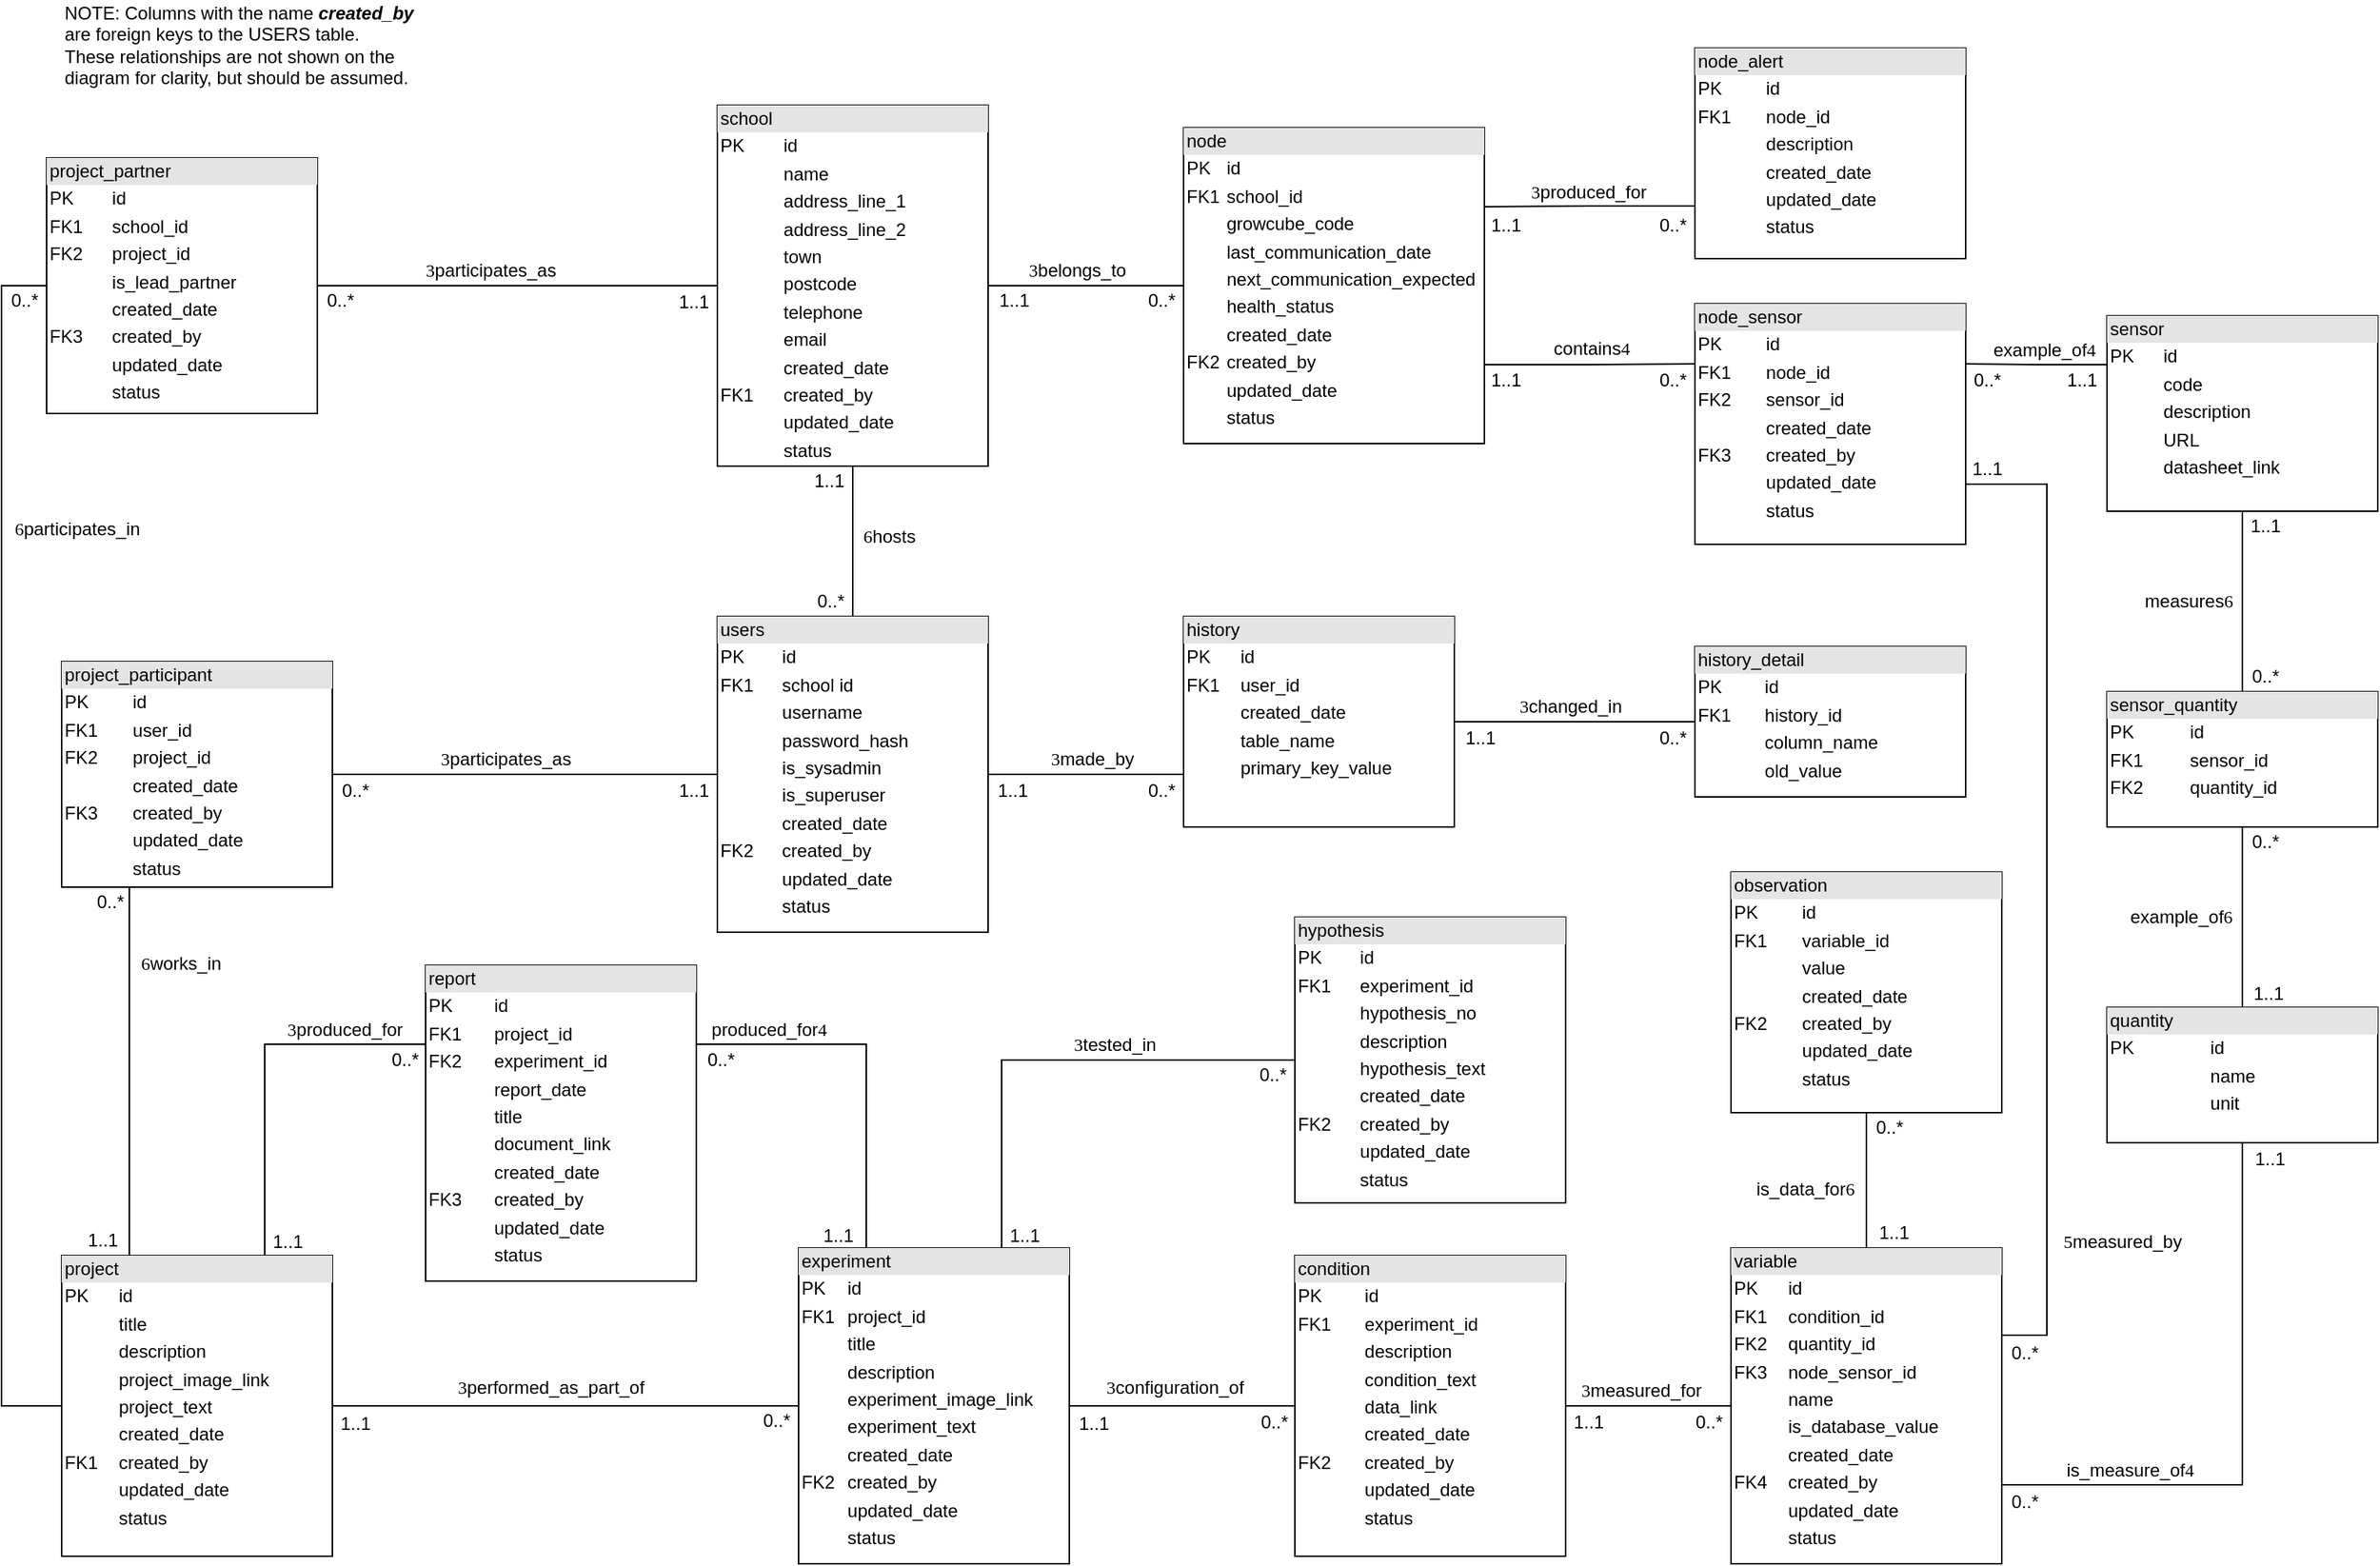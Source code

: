 <mxfile version="15.5.6" type="device"><diagram id="GT4HWWDPDFcIHrZqEgRG" name="Page-1"><mxGraphModel dx="1186" dy="822" grid="1" gridSize="10" guides="1" tooltips="1" connect="1" arrows="1" fold="1" page="1" pageScale="1" pageWidth="1654" pageHeight="1169" math="0" shadow="0"><root><mxCell id="0"/><mxCell id="1" parent="0"/><mxCell id="s1vKow9W-h1bm-lspdOA-6" style="edgeStyle=orthogonalEdgeStyle;rounded=0;orthogonalLoop=1;jettySize=auto;html=1;entryX=1;entryY=0.5;entryDx=0;entryDy=0;endArrow=none;endFill=0;exitX=0;exitY=0.5;exitDx=0;exitDy=0;" parent="1" source="DI7pAqTGVOurwR-3GRII-1" target="s1vKow9W-h1bm-lspdOA-1" edge="1"><mxGeometry relative="1" as="geometry"/></mxCell><mxCell id="s1vKow9W-h1bm-lspdOA-41" style="edgeStyle=orthogonalEdgeStyle;rounded=0;orthogonalLoop=1;jettySize=auto;html=1;endArrow=none;endFill=0;" parent="1" source="DI7pAqTGVOurwR-3GRII-1" target="DI7pAqTGVOurwR-3GRII-2" edge="1"><mxGeometry relative="1" as="geometry"/></mxCell><mxCell id="DI7pAqTGVOurwR-3GRII-1" value="&lt;div style=&quot;box-sizing: border-box ; width: 100% ; background: #e4e4e4 ; padding: 2px&quot;&gt;school&lt;/div&gt;&lt;table style=&quot;width: 100% ; font-size: 1em&quot; cellpadding=&quot;2&quot; cellspacing=&quot;0&quot;&gt;&lt;tbody&gt;&lt;tr&gt;&lt;td&gt;PK&lt;/td&gt;&lt;td&gt;id&lt;/td&gt;&lt;/tr&gt;&lt;tr&gt;&lt;td&gt;&lt;br&gt;&lt;/td&gt;&lt;td&gt;name&lt;/td&gt;&lt;/tr&gt;&lt;tr&gt;&lt;td&gt;&lt;/td&gt;&lt;td&gt;address_line_1&lt;/td&gt;&lt;/tr&gt;&lt;tr&gt;&lt;td&gt;&lt;br&gt;&lt;/td&gt;&lt;td&gt;address_line_2&lt;/td&gt;&lt;/tr&gt;&lt;tr&gt;&lt;td&gt;&lt;br&gt;&lt;/td&gt;&lt;td&gt;town&lt;/td&gt;&lt;/tr&gt;&lt;tr&gt;&lt;td&gt;&lt;br&gt;&lt;/td&gt;&lt;td&gt;postcode&lt;/td&gt;&lt;/tr&gt;&lt;tr&gt;&lt;td&gt;&lt;br&gt;&lt;/td&gt;&lt;td&gt;telephone&lt;/td&gt;&lt;/tr&gt;&lt;tr&gt;&lt;td&gt;&lt;br&gt;&lt;/td&gt;&lt;td&gt;email&lt;/td&gt;&lt;/tr&gt;&lt;tr&gt;&lt;td&gt;&lt;br&gt;&lt;/td&gt;&lt;td&gt;created_date&lt;/td&gt;&lt;/tr&gt;&lt;tr&gt;&lt;td&gt;FK1&lt;/td&gt;&lt;td&gt;created_by&lt;/td&gt;&lt;/tr&gt;&lt;tr&gt;&lt;td&gt;&lt;br&gt;&lt;/td&gt;&lt;td&gt;updated_date&lt;/td&gt;&lt;/tr&gt;&lt;tr&gt;&lt;td&gt;&lt;br&gt;&lt;/td&gt;&lt;td&gt;status&lt;/td&gt;&lt;/tr&gt;&lt;/tbody&gt;&lt;/table&gt;" style="verticalAlign=top;align=left;overflow=fill;html=1;" parent="1" vertex="1"><mxGeometry x="516" y="110" width="180" height="240" as="geometry"/></mxCell><mxCell id="DI7pAqTGVOurwR-3GRII-2" value="&lt;div style=&quot;box-sizing: border-box ; width: 100% ; background: #e4e4e4 ; padding: 2px&quot;&gt;users&lt;/div&gt;&lt;table style=&quot;width: 100% ; font-size: 1em&quot; cellpadding=&quot;2&quot; cellspacing=&quot;0&quot;&gt;&lt;tbody&gt;&lt;tr&gt;&lt;td&gt;PK&lt;/td&gt;&lt;td&gt;id&lt;/td&gt;&lt;/tr&gt;&lt;tr&gt;&lt;td&gt;FK1&lt;/td&gt;&lt;td&gt;school id&lt;/td&gt;&lt;/tr&gt;&lt;tr&gt;&lt;td&gt;&lt;/td&gt;&lt;td&gt;username&lt;/td&gt;&lt;/tr&gt;&lt;tr&gt;&lt;td&gt;&lt;br&gt;&lt;/td&gt;&lt;td&gt;password_hash&lt;/td&gt;&lt;/tr&gt;&lt;tr&gt;&lt;td&gt;&lt;br&gt;&lt;/td&gt;&lt;td&gt;is_sysadmin&lt;/td&gt;&lt;/tr&gt;&lt;tr&gt;&lt;td&gt;&lt;br&gt;&lt;/td&gt;&lt;td&gt;is_superuser&lt;br&gt;&lt;/td&gt;&lt;/tr&gt;&lt;tr&gt;&lt;td&gt;&lt;br&gt;&lt;/td&gt;&lt;td&gt;created_date&lt;/td&gt;&lt;/tr&gt;&lt;tr&gt;&lt;td&gt;FK2&lt;/td&gt;&lt;td&gt;created_by&lt;/td&gt;&lt;/tr&gt;&lt;tr&gt;&lt;td&gt;&lt;br&gt;&lt;/td&gt;&lt;td&gt;updated_date&lt;/td&gt;&lt;/tr&gt;&lt;tr&gt;&lt;td&gt;&lt;br&gt;&lt;/td&gt;&lt;td&gt;status&lt;/td&gt;&lt;/tr&gt;&lt;tr&gt;&lt;td&gt;&lt;br&gt;&lt;/td&gt;&lt;td&gt;&lt;br&gt;&lt;/td&gt;&lt;/tr&gt;&lt;/tbody&gt;&lt;/table&gt;" style="verticalAlign=top;align=left;overflow=fill;html=1;" parent="1" vertex="1"><mxGeometry x="516" y="450" width="180" height="210" as="geometry"/></mxCell><mxCell id="s1vKow9W-h1bm-lspdOA-24" style="edgeStyle=orthogonalEdgeStyle;rounded=0;orthogonalLoop=1;jettySize=auto;html=1;endArrow=none;endFill=0;" parent="1" source="DI7pAqTGVOurwR-3GRII-3" target="DI7pAqTGVOurwR-3GRII-1" edge="1"><mxGeometry relative="1" as="geometry"/></mxCell><mxCell id="mU0qmPMMRrktK2oFucwa-7" style="edgeStyle=orthogonalEdgeStyle;rounded=0;orthogonalLoop=1;jettySize=auto;html=1;entryX=0;entryY=0.25;entryDx=0;entryDy=0;endArrow=none;endFill=0;exitX=1;exitY=0.75;exitDx=0;exitDy=0;" parent="1" source="DI7pAqTGVOurwR-3GRII-3" target="mU0qmPMMRrktK2oFucwa-3" edge="1"><mxGeometry relative="1" as="geometry"/></mxCell><mxCell id="DI7pAqTGVOurwR-3GRII-3" value="&lt;div style=&quot;box-sizing: border-box ; width: 100% ; background: #e4e4e4 ; padding: 2px&quot;&gt;node&lt;/div&gt;&lt;table style=&quot;width: 100% ; font-size: 1em&quot; cellpadding=&quot;2&quot; cellspacing=&quot;0&quot;&gt;&lt;tbody&gt;&lt;tr&gt;&lt;td&gt;PK&lt;/td&gt;&lt;td&gt;id&lt;/td&gt;&lt;/tr&gt;&lt;tr&gt;&lt;td&gt;FK1&lt;/td&gt;&lt;td&gt;school_id&lt;/td&gt;&lt;/tr&gt;&lt;tr&gt;&lt;td&gt;&lt;/td&gt;&lt;td&gt;growcube_code&lt;/td&gt;&lt;/tr&gt;&lt;tr&gt;&lt;td&gt;&lt;br&gt;&lt;/td&gt;&lt;td&gt;last_communication_date&lt;/td&gt;&lt;/tr&gt;&lt;tr&gt;&lt;td&gt;&lt;br&gt;&lt;/td&gt;&lt;td&gt;next_communication_expected&lt;/td&gt;&lt;/tr&gt;&lt;tr&gt;&lt;td&gt;&lt;br&gt;&lt;/td&gt;&lt;td&gt;health_status&lt;/td&gt;&lt;/tr&gt;&lt;tr&gt;&lt;td&gt;&lt;br&gt;&lt;/td&gt;&lt;td&gt;created_date&lt;/td&gt;&lt;/tr&gt;&lt;tr&gt;&lt;td&gt;FK2&lt;/td&gt;&lt;td&gt;created_by&lt;/td&gt;&lt;/tr&gt;&lt;tr&gt;&lt;td&gt;&lt;br&gt;&lt;/td&gt;&lt;td&gt;updated_date&lt;/td&gt;&lt;/tr&gt;&lt;tr&gt;&lt;td&gt;&lt;br&gt;&lt;/td&gt;&lt;td&gt;status&lt;/td&gt;&lt;/tr&gt;&lt;/tbody&gt;&lt;/table&gt;" style="verticalAlign=top;align=left;overflow=fill;html=1;" parent="1" vertex="1"><mxGeometry x="826" y="125" width="200" height="210" as="geometry"/></mxCell><mxCell id="s1vKow9W-h1bm-lspdOA-9" style="edgeStyle=orthogonalEdgeStyle;rounded=0;orthogonalLoop=1;jettySize=auto;html=1;endArrow=none;endFill=0;" parent="1" source="DI7pAqTGVOurwR-3GRII-4" target="DI7pAqTGVOurwR-3GRII-5" edge="1"><mxGeometry relative="1" as="geometry"/></mxCell><mxCell id="s1vKow9W-h1bm-lspdOA-26" style="edgeStyle=orthogonalEdgeStyle;rounded=0;orthogonalLoop=1;jettySize=auto;html=1;entryX=0;entryY=0.25;entryDx=0;entryDy=0;endArrow=none;endFill=0;exitX=0.75;exitY=0;exitDx=0;exitDy=0;" parent="1" source="DI7pAqTGVOurwR-3GRII-4" target="s1vKow9W-h1bm-lspdOA-25" edge="1"><mxGeometry relative="1" as="geometry"/></mxCell><mxCell id="s1vKow9W-h1bm-lspdOA-44" style="edgeStyle=orthogonalEdgeStyle;rounded=0;orthogonalLoop=1;jettySize=auto;html=1;exitX=0.25;exitY=0;exitDx=0;exitDy=0;endArrow=none;endFill=0;entryX=0.25;entryY=1;entryDx=0;entryDy=0;" parent="1" source="DI7pAqTGVOurwR-3GRII-4" target="s1vKow9W-h1bm-lspdOA-2" edge="1"><mxGeometry relative="1" as="geometry"/></mxCell><mxCell id="DI7pAqTGVOurwR-3GRII-4" value="&lt;div style=&quot;box-sizing: border-box ; width: 100% ; background: #e4e4e4 ; padding: 2px&quot;&gt;project&lt;/div&gt;&lt;table style=&quot;width: 100% ; font-size: 1em&quot; cellpadding=&quot;2&quot; cellspacing=&quot;0&quot;&gt;&lt;tbody&gt;&lt;tr&gt;&lt;td&gt;PK&lt;/td&gt;&lt;td&gt;id&lt;/td&gt;&lt;/tr&gt;&lt;tr&gt;&lt;td&gt;&lt;br&gt;&lt;/td&gt;&lt;td&gt;title&lt;/td&gt;&lt;/tr&gt;&lt;tr&gt;&lt;td&gt;&lt;/td&gt;&lt;td&gt;description&lt;/td&gt;&lt;/tr&gt;&lt;tr&gt;&lt;td&gt;&lt;br&gt;&lt;/td&gt;&lt;td&gt;project_image_link&lt;br&gt;&lt;/td&gt;&lt;/tr&gt;&lt;tr&gt;&lt;td&gt;&lt;br&gt;&lt;/td&gt;&lt;td&gt;project_text&lt;br&gt;&lt;/td&gt;&lt;/tr&gt;&lt;tr&gt;&lt;td&gt;&lt;br&gt;&lt;/td&gt;&lt;td&gt;created_date&lt;br&gt;&lt;/td&gt;&lt;/tr&gt;&lt;tr&gt;&lt;td&gt;FK1&lt;/td&gt;&lt;td&gt;created_by&lt;/td&gt;&lt;/tr&gt;&lt;tr&gt;&lt;td&gt;&lt;br&gt;&lt;/td&gt;&lt;td&gt;updated_date&lt;/td&gt;&lt;/tr&gt;&lt;tr&gt;&lt;td&gt;&lt;br&gt;&lt;/td&gt;&lt;td&gt;status&lt;/td&gt;&lt;/tr&gt;&lt;/tbody&gt;&lt;/table&gt;" style="verticalAlign=top;align=left;overflow=fill;html=1;" parent="1" vertex="1"><mxGeometry x="80" y="875" width="180" height="200" as="geometry"/></mxCell><mxCell id="s1vKow9W-h1bm-lspdOA-11" style="edgeStyle=orthogonalEdgeStyle;rounded=0;orthogonalLoop=1;jettySize=auto;html=1;entryX=0;entryY=0.5;entryDx=0;entryDy=0;endArrow=none;endFill=0;exitX=1;exitY=0.5;exitDx=0;exitDy=0;" parent="1" source="DI7pAqTGVOurwR-3GRII-5" target="DI7pAqTGVOurwR-3GRII-7" edge="1"><mxGeometry relative="1" as="geometry"/></mxCell><mxCell id="s1vKow9W-h1bm-lspdOA-13" style="edgeStyle=orthogonalEdgeStyle;rounded=0;orthogonalLoop=1;jettySize=auto;html=1;endArrow=none;endFill=0;exitX=0.75;exitY=0;exitDx=0;exitDy=0;entryX=0;entryY=0.5;entryDx=0;entryDy=0;" parent="1" source="DI7pAqTGVOurwR-3GRII-5" target="DI7pAqTGVOurwR-3GRII-8" edge="1"><mxGeometry relative="1" as="geometry"/></mxCell><mxCell id="s1vKow9W-h1bm-lspdOA-27" style="edgeStyle=orthogonalEdgeStyle;rounded=0;orthogonalLoop=1;jettySize=auto;html=1;entryX=1;entryY=0.25;entryDx=0;entryDy=0;endArrow=none;endFill=0;exitX=0.25;exitY=0;exitDx=0;exitDy=0;" parent="1" source="DI7pAqTGVOurwR-3GRII-5" target="s1vKow9W-h1bm-lspdOA-25" edge="1"><mxGeometry relative="1" as="geometry"/></mxCell><mxCell id="DI7pAqTGVOurwR-3GRII-5" value="&lt;div style=&quot;box-sizing: border-box ; width: 100% ; background: #e4e4e4 ; padding: 2px&quot;&gt;experiment&lt;/div&gt;&lt;table style=&quot;width: 100% ; font-size: 1em&quot; cellpadding=&quot;2&quot; cellspacing=&quot;0&quot;&gt;&lt;tbody&gt;&lt;tr&gt;&lt;td&gt;PK&lt;/td&gt;&lt;td&gt;id&lt;/td&gt;&lt;/tr&gt;&lt;tr&gt;&lt;td&gt;FK1&lt;/td&gt;&lt;td&gt;project_id&lt;/td&gt;&lt;/tr&gt;&lt;tr&gt;&lt;td&gt;&lt;/td&gt;&lt;td&gt;title&lt;/td&gt;&lt;/tr&gt;&lt;tr&gt;&lt;td&gt;&lt;br&gt;&lt;/td&gt;&lt;td&gt;description&lt;/td&gt;&lt;/tr&gt;&lt;tr&gt;&lt;td&gt;&lt;br&gt;&lt;/td&gt;&lt;td&gt;experiment_image_link&lt;/td&gt;&lt;/tr&gt;&lt;tr&gt;&lt;td&gt;&lt;br&gt;&lt;/td&gt;&lt;td&gt;experiment_text&lt;/td&gt;&lt;/tr&gt;&lt;tr&gt;&lt;td&gt;&lt;br&gt;&lt;/td&gt;&lt;td&gt;created_date&lt;/td&gt;&lt;/tr&gt;&lt;tr&gt;&lt;td&gt;FK2&lt;/td&gt;&lt;td&gt;created_by&lt;/td&gt;&lt;/tr&gt;&lt;tr&gt;&lt;td&gt;&lt;br&gt;&lt;/td&gt;&lt;td&gt;updated_date&lt;/td&gt;&lt;/tr&gt;&lt;tr&gt;&lt;td&gt;&lt;br&gt;&lt;/td&gt;&lt;td&gt;status&lt;/td&gt;&lt;/tr&gt;&lt;/tbody&gt;&lt;/table&gt;" style="verticalAlign=top;align=left;overflow=fill;html=1;" parent="1" vertex="1"><mxGeometry x="570" y="870" width="180" height="210" as="geometry"/></mxCell><mxCell id="s1vKow9W-h1bm-lspdOA-23" style="edgeStyle=orthogonalEdgeStyle;rounded=0;orthogonalLoop=1;jettySize=auto;html=1;entryX=0.5;entryY=1;entryDx=0;entryDy=0;endArrow=none;endFill=0;exitX=0.5;exitY=0;exitDx=0;exitDy=0;" parent="1" source="DI7pAqTGVOurwR-3GRII-6" target="s1vKow9W-h1bm-lspdOA-22" edge="1"><mxGeometry relative="1" as="geometry"/></mxCell><mxCell id="s1vKow9W-h1bm-lspdOA-48" style="edgeStyle=orthogonalEdgeStyle;rounded=0;orthogonalLoop=1;jettySize=auto;html=1;entryX=1;entryY=0.5;entryDx=0;entryDy=0;endArrow=none;endFill=0;" parent="1" source="DI7pAqTGVOurwR-3GRII-6" target="DI7pAqTGVOurwR-3GRII-7" edge="1"><mxGeometry relative="1" as="geometry"/></mxCell><mxCell id="DI7pAqTGVOurwR-3GRII-6" value="&lt;div style=&quot;box-sizing: border-box ; width: 100% ; background: #e4e4e4 ; padding: 2px&quot;&gt;variable&lt;/div&gt;&lt;table style=&quot;width: 100% ; font-size: 1em&quot; cellpadding=&quot;2&quot; cellspacing=&quot;0&quot;&gt;&lt;tbody&gt;&lt;tr&gt;&lt;td&gt;PK&lt;/td&gt;&lt;td&gt;id&lt;/td&gt;&lt;/tr&gt;&lt;tr&gt;&lt;td&gt;FK1&lt;/td&gt;&lt;td&gt;condition_id&lt;/td&gt;&lt;/tr&gt;&lt;tr&gt;&lt;td&gt;FK2&lt;/td&gt;&lt;td&gt;quantity_id&lt;/td&gt;&lt;/tr&gt;&lt;tr&gt;&lt;td&gt;FK3&lt;/td&gt;&lt;td&gt;node_sensor_id&lt;/td&gt;&lt;/tr&gt;&lt;tr&gt;&lt;td&gt;&lt;br&gt;&lt;/td&gt;&lt;td&gt;name&lt;/td&gt;&lt;/tr&gt;&lt;tr&gt;&lt;td&gt;&lt;br&gt;&lt;/td&gt;&lt;td&gt;is_database_value&lt;/td&gt;&lt;/tr&gt;&lt;tr&gt;&lt;td&gt;&lt;br&gt;&lt;/td&gt;&lt;td&gt;created_date&lt;/td&gt;&lt;/tr&gt;&lt;tr&gt;&lt;td&gt;FK4&lt;/td&gt;&lt;td&gt;created_by&lt;/td&gt;&lt;/tr&gt;&lt;tr&gt;&lt;td&gt;&lt;br&gt;&lt;/td&gt;&lt;td&gt;updated_date&lt;/td&gt;&lt;/tr&gt;&lt;tr&gt;&lt;td&gt;&lt;br&gt;&lt;/td&gt;&lt;td&gt;status&lt;/td&gt;&lt;/tr&gt;&lt;/tbody&gt;&lt;/table&gt;" style="verticalAlign=top;align=left;overflow=fill;html=1;" parent="1" vertex="1"><mxGeometry x="1190" y="870" width="180" height="210" as="geometry"/></mxCell><mxCell id="DI7pAqTGVOurwR-3GRII-7" value="&lt;div style=&quot;box-sizing: border-box ; width: 100% ; background: #e4e4e4 ; padding: 2px&quot;&gt;condition&lt;/div&gt;&lt;table style=&quot;width: 100% ; font-size: 1em&quot; cellpadding=&quot;2&quot; cellspacing=&quot;0&quot;&gt;&lt;tbody&gt;&lt;tr&gt;&lt;td&gt;PK&lt;/td&gt;&lt;td&gt;id&lt;/td&gt;&lt;/tr&gt;&lt;tr&gt;&lt;td&gt;FK1&lt;/td&gt;&lt;td&gt;experiment_id&lt;/td&gt;&lt;/tr&gt;&lt;tr&gt;&lt;td&gt;&lt;/td&gt;&lt;td&gt;description&lt;/td&gt;&lt;/tr&gt;&lt;tr&gt;&lt;td&gt;&lt;br&gt;&lt;/td&gt;&lt;td&gt;condition_text&lt;/td&gt;&lt;/tr&gt;&lt;tr&gt;&lt;td&gt;&lt;br&gt;&lt;/td&gt;&lt;td&gt;data_link&lt;/td&gt;&lt;/tr&gt;&lt;tr&gt;&lt;td&gt;&lt;br&gt;&lt;/td&gt;&lt;td&gt;created_date&lt;/td&gt;&lt;/tr&gt;&lt;tr&gt;&lt;td&gt;FK2&lt;/td&gt;&lt;td&gt;created_by&lt;/td&gt;&lt;/tr&gt;&lt;tr&gt;&lt;td&gt;&lt;br&gt;&lt;/td&gt;&lt;td&gt;updated_date&lt;/td&gt;&lt;/tr&gt;&lt;tr&gt;&lt;td&gt;&lt;br&gt;&lt;/td&gt;&lt;td&gt;status&lt;/td&gt;&lt;/tr&gt;&lt;/tbody&gt;&lt;/table&gt;" style="verticalAlign=top;align=left;overflow=fill;html=1;" parent="1" vertex="1"><mxGeometry x="900" y="875" width="180" height="200" as="geometry"/></mxCell><mxCell id="DI7pAqTGVOurwR-3GRII-8" value="&lt;div style=&quot;box-sizing: border-box ; width: 100% ; background: #e4e4e4 ; padding: 2px&quot;&gt;hypothesis&lt;/div&gt;&lt;table style=&quot;width: 100% ; font-size: 1em&quot; cellpadding=&quot;2&quot; cellspacing=&quot;0&quot;&gt;&lt;tbody&gt;&lt;tr&gt;&lt;td&gt;PK&lt;/td&gt;&lt;td&gt;id&lt;/td&gt;&lt;/tr&gt;&lt;tr&gt;&lt;td&gt;FK1&lt;/td&gt;&lt;td&gt;experiment_id&lt;/td&gt;&lt;/tr&gt;&lt;tr&gt;&lt;td&gt;&lt;/td&gt;&lt;td&gt;hypothesis_no&lt;/td&gt;&lt;/tr&gt;&lt;tr&gt;&lt;td&gt;&lt;br&gt;&lt;/td&gt;&lt;td&gt;description&lt;/td&gt;&lt;/tr&gt;&lt;tr&gt;&lt;td&gt;&lt;br&gt;&lt;/td&gt;&lt;td&gt;hypothesis_text&lt;/td&gt;&lt;/tr&gt;&lt;tr&gt;&lt;td&gt;&lt;br&gt;&lt;/td&gt;&lt;td&gt;created_date&lt;/td&gt;&lt;/tr&gt;&lt;tr&gt;&lt;td&gt;FK2&lt;/td&gt;&lt;td&gt;created_by&lt;/td&gt;&lt;/tr&gt;&lt;tr&gt;&lt;td&gt;&lt;br&gt;&lt;/td&gt;&lt;td&gt;updated_date&lt;/td&gt;&lt;/tr&gt;&lt;tr&gt;&lt;td&gt;&lt;br&gt;&lt;/td&gt;&lt;td&gt;status&lt;/td&gt;&lt;/tr&gt;&lt;/tbody&gt;&lt;/table&gt;" style="verticalAlign=top;align=left;overflow=fill;html=1;" parent="1" vertex="1"><mxGeometry x="900" y="650" width="180" height="190" as="geometry"/></mxCell><mxCell id="s1vKow9W-h1bm-lspdOA-7" style="edgeStyle=orthogonalEdgeStyle;rounded=0;orthogonalLoop=1;jettySize=auto;html=1;endArrow=none;endFill=0;exitX=0;exitY=0.5;exitDx=0;exitDy=0;entryX=0;entryY=0.5;entryDx=0;entryDy=0;" parent="1" source="s1vKow9W-h1bm-lspdOA-1" target="DI7pAqTGVOurwR-3GRII-4" edge="1"><mxGeometry relative="1" as="geometry"><Array as="points"><mxPoint x="40" y="230"/><mxPoint x="40" y="975"/></Array></mxGeometry></mxCell><mxCell id="s1vKow9W-h1bm-lspdOA-1" value="&lt;div style=&quot;box-sizing: border-box ; width: 100% ; background: #e4e4e4 ; padding: 2px&quot;&gt;project_partner&lt;/div&gt;&lt;table style=&quot;width: 100% ; font-size: 1em&quot; cellpadding=&quot;2&quot; cellspacing=&quot;0&quot;&gt;&lt;tbody&gt;&lt;tr&gt;&lt;td&gt;PK&lt;/td&gt;&lt;td&gt;id&lt;/td&gt;&lt;/tr&gt;&lt;tr&gt;&lt;td&gt;FK1&lt;/td&gt;&lt;td&gt;school_id&lt;/td&gt;&lt;/tr&gt;&lt;tr&gt;&lt;td&gt;FK2&lt;/td&gt;&lt;td&gt;project_id&lt;/td&gt;&lt;/tr&gt;&lt;tr&gt;&lt;td&gt;&lt;br&gt;&lt;/td&gt;&lt;td&gt;is_lead_partner&lt;/td&gt;&lt;/tr&gt;&lt;tr&gt;&lt;td&gt;&lt;br&gt;&lt;/td&gt;&lt;td&gt;created_date&lt;br&gt;&lt;/td&gt;&lt;/tr&gt;&lt;tr&gt;&lt;td&gt;FK3&lt;/td&gt;&lt;td&gt;created_by&lt;br&gt;&lt;/td&gt;&lt;/tr&gt;&lt;tr&gt;&lt;td&gt;&lt;br&gt;&lt;/td&gt;&lt;td&gt;updated_date&lt;/td&gt;&lt;/tr&gt;&lt;tr&gt;&lt;td&gt;&lt;br&gt;&lt;/td&gt;&lt;td&gt;status&lt;/td&gt;&lt;/tr&gt;&lt;/tbody&gt;&lt;/table&gt;" style="verticalAlign=top;align=left;overflow=fill;html=1;" parent="1" vertex="1"><mxGeometry x="70" y="145" width="180" height="170" as="geometry"/></mxCell><mxCell id="s1vKow9W-h1bm-lspdOA-43" style="edgeStyle=orthogonalEdgeStyle;rounded=0;orthogonalLoop=1;jettySize=auto;html=1;entryX=0;entryY=0.5;entryDx=0;entryDy=0;endArrow=none;endFill=0;" parent="1" source="s1vKow9W-h1bm-lspdOA-2" target="DI7pAqTGVOurwR-3GRII-2" edge="1"><mxGeometry relative="1" as="geometry"/></mxCell><mxCell id="s1vKow9W-h1bm-lspdOA-2" value="&lt;div style=&quot;box-sizing: border-box ; width: 100% ; background: #e4e4e4 ; padding: 2px&quot;&gt;project_participant&lt;/div&gt;&lt;table style=&quot;width: 100% ; font-size: 1em&quot; cellpadding=&quot;2&quot; cellspacing=&quot;0&quot;&gt;&lt;tbody&gt;&lt;tr&gt;&lt;td&gt;PK&lt;/td&gt;&lt;td&gt;id&lt;/td&gt;&lt;/tr&gt;&lt;tr&gt;&lt;td&gt;FK1&lt;/td&gt;&lt;td&gt;user_id&lt;/td&gt;&lt;/tr&gt;&lt;tr&gt;&lt;td&gt;FK2&lt;/td&gt;&lt;td&gt;project_id&lt;/td&gt;&lt;/tr&gt;&lt;tr&gt;&lt;td&gt;&lt;br&gt;&lt;/td&gt;&lt;td&gt;created_date&lt;/td&gt;&lt;/tr&gt;&lt;tr&gt;&lt;td&gt;FK3&lt;/td&gt;&lt;td&gt;created_by&lt;/td&gt;&lt;/tr&gt;&lt;tr&gt;&lt;td&gt;&lt;br&gt;&lt;/td&gt;&lt;td&gt;updated_date&lt;/td&gt;&lt;/tr&gt;&lt;tr&gt;&lt;td&gt;&lt;br&gt;&lt;/td&gt;&lt;td&gt;status&lt;/td&gt;&lt;/tr&gt;&lt;/tbody&gt;&lt;/table&gt;" style="verticalAlign=top;align=left;overflow=fill;html=1;" parent="1" vertex="1"><mxGeometry x="80" y="480" width="180" height="150" as="geometry"/></mxCell><mxCell id="s1vKow9W-h1bm-lspdOA-21" style="edgeStyle=orthogonalEdgeStyle;rounded=0;orthogonalLoop=1;jettySize=auto;html=1;entryX=1;entryY=0.75;entryDx=0;entryDy=0;endArrow=none;endFill=0;exitX=0.5;exitY=1;exitDx=0;exitDy=0;" parent="1" source="mU0qmPMMRrktK2oFucwa-6" target="DI7pAqTGVOurwR-3GRII-6" edge="1"><mxGeometry relative="1" as="geometry"><mxPoint x="1190" y="825" as="sourcePoint"/></mxGeometry></mxCell><mxCell id="s1vKow9W-h1bm-lspdOA-22" value="&lt;div style=&quot;box-sizing: border-box ; width: 100% ; background: #e4e4e4 ; padding: 2px&quot;&gt;observation&lt;/div&gt;&lt;table style=&quot;width: 100% ; font-size: 1em&quot; cellpadding=&quot;2&quot; cellspacing=&quot;0&quot;&gt;&lt;tbody&gt;&lt;tr&gt;&lt;td&gt;PK&lt;/td&gt;&lt;td&gt;id&lt;/td&gt;&lt;/tr&gt;&lt;tr&gt;&lt;td&gt;FK1&lt;/td&gt;&lt;td&gt;variable_id&lt;/td&gt;&lt;/tr&gt;&lt;tr&gt;&lt;td&gt;&lt;/td&gt;&lt;td&gt;value&lt;/td&gt;&lt;/tr&gt;&lt;tr&gt;&lt;td&gt;&lt;br&gt;&lt;/td&gt;&lt;td&gt;created_date&lt;/td&gt;&lt;/tr&gt;&lt;tr&gt;&lt;td&gt;FK2&lt;/td&gt;&lt;td&gt;created_by&lt;/td&gt;&lt;/tr&gt;&lt;tr&gt;&lt;td&gt;&lt;br&gt;&lt;/td&gt;&lt;td&gt;updated_date&lt;/td&gt;&lt;/tr&gt;&lt;tr&gt;&lt;td&gt;&lt;br&gt;&lt;/td&gt;&lt;td&gt;status&lt;/td&gt;&lt;/tr&gt;&lt;/tbody&gt;&lt;/table&gt;" style="verticalAlign=top;align=left;overflow=fill;html=1;" parent="1" vertex="1"><mxGeometry x="1190" y="620" width="180" height="160" as="geometry"/></mxCell><mxCell id="s1vKow9W-h1bm-lspdOA-25" value="&lt;div style=&quot;box-sizing: border-box ; width: 100% ; background: #e4e4e4 ; padding: 2px&quot;&gt;report&lt;/div&gt;&lt;table style=&quot;width: 100% ; font-size: 1em&quot; cellpadding=&quot;2&quot; cellspacing=&quot;0&quot;&gt;&lt;tbody&gt;&lt;tr&gt;&lt;td&gt;PK&lt;/td&gt;&lt;td&gt;id&lt;/td&gt;&lt;/tr&gt;&lt;tr&gt;&lt;td&gt;FK1&lt;/td&gt;&lt;td&gt;project_id&lt;/td&gt;&lt;/tr&gt;&lt;tr&gt;&lt;td&gt;FK2&lt;/td&gt;&lt;td&gt;experiment_id&lt;/td&gt;&lt;/tr&gt;&lt;tr&gt;&lt;td&gt;&lt;/td&gt;&lt;td&gt;report_date&lt;/td&gt;&lt;/tr&gt;&lt;tr&gt;&lt;td&gt;&lt;br&gt;&lt;/td&gt;&lt;td&gt;title&lt;/td&gt;&lt;/tr&gt;&lt;tr&gt;&lt;td&gt;&lt;br&gt;&lt;/td&gt;&lt;td&gt;document_link&lt;/td&gt;&lt;/tr&gt;&lt;tr&gt;&lt;td&gt;&lt;br&gt;&lt;/td&gt;&lt;td&gt;created_date&lt;/td&gt;&lt;/tr&gt;&lt;tr&gt;&lt;td&gt;FK3&lt;/td&gt;&lt;td&gt;created_by&lt;/td&gt;&lt;/tr&gt;&lt;tr&gt;&lt;td&gt;&lt;br&gt;&lt;/td&gt;&lt;td&gt;updated_date&lt;/td&gt;&lt;/tr&gt;&lt;tr&gt;&lt;td&gt;&lt;br&gt;&lt;/td&gt;&lt;td&gt;status&lt;/td&gt;&lt;/tr&gt;&lt;/tbody&gt;&lt;/table&gt;" style="verticalAlign=top;align=left;overflow=fill;html=1;" parent="1" vertex="1"><mxGeometry x="322" y="682" width="180" height="210" as="geometry"/></mxCell><mxCell id="s1vKow9W-h1bm-lspdOA-47" style="edgeStyle=orthogonalEdgeStyle;rounded=0;orthogonalLoop=1;jettySize=auto;html=1;endArrow=none;endFill=0;exitX=1;exitY=0.25;exitDx=0;exitDy=0;" parent="1" source="s1vKow9W-h1bm-lspdOA-38" target="DI7pAqTGVOurwR-3GRII-2" edge="1"><mxGeometry relative="1" as="geometry"/></mxCell><mxCell id="mU0qmPMMRrktK2oFucwa-2" style="edgeStyle=orthogonalEdgeStyle;rounded=0;orthogonalLoop=1;jettySize=auto;html=1;entryX=0;entryY=0.5;entryDx=0;entryDy=0;endArrow=none;endFill=0;" parent="1" source="s1vKow9W-h1bm-lspdOA-38" target="mU0qmPMMRrktK2oFucwa-1" edge="1"><mxGeometry relative="1" as="geometry"/></mxCell><mxCell id="s1vKow9W-h1bm-lspdOA-38" value="&lt;div style=&quot;box-sizing: border-box ; width: 100% ; background: #e4e4e4 ; padding: 2px&quot;&gt;history&lt;/div&gt;&lt;table style=&quot;width: 100% ; font-size: 1em&quot; cellpadding=&quot;2&quot; cellspacing=&quot;0&quot;&gt;&lt;tbody&gt;&lt;tr&gt;&lt;td&gt;PK&lt;/td&gt;&lt;td&gt;id&lt;/td&gt;&lt;/tr&gt;&lt;tr&gt;&lt;td&gt;FK1&lt;/td&gt;&lt;td&gt;user_id&lt;/td&gt;&lt;/tr&gt;&lt;tr&gt;&lt;td&gt;&lt;/td&gt;&lt;td&gt;created_date&lt;/td&gt;&lt;/tr&gt;&lt;tr&gt;&lt;td&gt;&lt;br&gt;&lt;/td&gt;&lt;td&gt;table_name&lt;/td&gt;&lt;/tr&gt;&lt;tr&gt;&lt;td&gt;&lt;br&gt;&lt;/td&gt;&lt;td&gt;primary_key_value&lt;/td&gt;&lt;/tr&gt;&lt;/tbody&gt;&lt;/table&gt;" style="verticalAlign=top;align=left;overflow=fill;html=1;direction=west;" parent="1" vertex="1"><mxGeometry x="826" y="450" width="180" height="140" as="geometry"/></mxCell><mxCell id="mU0qmPMMRrktK2oFucwa-1" value="&lt;div style=&quot;box-sizing: border-box ; width: 100% ; background: #e4e4e4 ; padding: 2px&quot;&gt;history_detail&lt;/div&gt;&lt;table style=&quot;width: 100% ; font-size: 1em&quot; cellpadding=&quot;2&quot; cellspacing=&quot;0&quot;&gt;&lt;tbody&gt;&lt;tr&gt;&lt;td&gt;PK&lt;/td&gt;&lt;td&gt;id&lt;/td&gt;&lt;/tr&gt;&lt;tr&gt;&lt;td&gt;FK1&lt;/td&gt;&lt;td&gt;history_id&lt;/td&gt;&lt;/tr&gt;&lt;tr&gt;&lt;td&gt;&lt;/td&gt;&lt;td&gt;column_name&lt;/td&gt;&lt;/tr&gt;&lt;tr&gt;&lt;td&gt;&lt;br&gt;&lt;/td&gt;&lt;td&gt;old_value&lt;/td&gt;&lt;/tr&gt;&lt;/tbody&gt;&lt;/table&gt;" style="verticalAlign=top;align=left;overflow=fill;html=1;" parent="1" vertex="1"><mxGeometry x="1166" y="470" width="180" height="100" as="geometry"/></mxCell><mxCell id="n-VTMBPoaEP1NuKZzEx5-3" style="edgeStyle=orthogonalEdgeStyle;rounded=0;orthogonalLoop=1;jettySize=auto;html=1;entryX=1;entryY=0.25;entryDx=0;entryDy=0;endArrow=none;endFill=0;exitX=1;exitY=0.75;exitDx=0;exitDy=0;" edge="1" parent="1" source="mU0qmPMMRrktK2oFucwa-3" target="DI7pAqTGVOurwR-3GRII-6"><mxGeometry relative="1" as="geometry"><Array as="points"><mxPoint x="1400" y="362"/><mxPoint x="1400" y="928"/></Array></mxGeometry></mxCell><mxCell id="mU0qmPMMRrktK2oFucwa-3" value="&lt;div style=&quot;box-sizing: border-box ; width: 100% ; background: #e4e4e4 ; padding: 2px&quot;&gt;node_sensor&lt;/div&gt;&lt;table style=&quot;width: 100% ; font-size: 1em&quot; cellpadding=&quot;2&quot; cellspacing=&quot;0&quot;&gt;&lt;tbody&gt;&lt;tr&gt;&lt;td&gt;PK&lt;/td&gt;&lt;td&gt;id&lt;/td&gt;&lt;/tr&gt;&lt;tr&gt;&lt;td&gt;FK1&lt;/td&gt;&lt;td&gt;node_id&lt;/td&gt;&lt;/tr&gt;&lt;tr&gt;&lt;td&gt;FK2&lt;/td&gt;&lt;td&gt;sensor_id&lt;br&gt;&lt;/td&gt;&lt;/tr&gt;&lt;tr&gt;&lt;td&gt;&lt;br&gt;&lt;/td&gt;&lt;td&gt;created_date&lt;/td&gt;&lt;/tr&gt;&lt;tr&gt;&lt;td&gt;FK3&lt;/td&gt;&lt;td&gt;created_by&lt;/td&gt;&lt;/tr&gt;&lt;tr&gt;&lt;td&gt;&lt;br&gt;&lt;/td&gt;&lt;td&gt;updated_date&lt;/td&gt;&lt;/tr&gt;&lt;tr&gt;&lt;td&gt;&lt;br&gt;&lt;/td&gt;&lt;td&gt;status&lt;/td&gt;&lt;/tr&gt;&lt;/tbody&gt;&lt;/table&gt;" style="verticalAlign=top;align=left;overflow=fill;html=1;" parent="1" vertex="1"><mxGeometry x="1166" y="242" width="180" height="160" as="geometry"/></mxCell><mxCell id="mU0qmPMMRrktK2oFucwa-8" style="edgeStyle=orthogonalEdgeStyle;rounded=0;orthogonalLoop=1;jettySize=auto;html=1;entryX=1;entryY=0.25;entryDx=0;entryDy=0;endArrow=none;endFill=0;exitX=0;exitY=0.25;exitDx=0;exitDy=0;" parent="1" source="mU0qmPMMRrktK2oFucwa-4" target="mU0qmPMMRrktK2oFucwa-3" edge="1"><mxGeometry relative="1" as="geometry"/></mxCell><mxCell id="mU0qmPMMRrktK2oFucwa-9" style="edgeStyle=orthogonalEdgeStyle;rounded=0;orthogonalLoop=1;jettySize=auto;html=1;entryX=0.5;entryY=0;entryDx=0;entryDy=0;endArrow=none;endFill=0;" parent="1" source="mU0qmPMMRrktK2oFucwa-4" target="mU0qmPMMRrktK2oFucwa-5" edge="1"><mxGeometry relative="1" as="geometry"/></mxCell><mxCell id="mU0qmPMMRrktK2oFucwa-4" value="&lt;div style=&quot;box-sizing: border-box ; width: 100% ; background: #e4e4e4 ; padding: 2px&quot;&gt;sensor&lt;/div&gt;&lt;table style=&quot;width: 100% ; font-size: 1em&quot; cellpadding=&quot;2&quot; cellspacing=&quot;0&quot;&gt;&lt;tbody&gt;&lt;tr&gt;&lt;td&gt;PK&lt;/td&gt;&lt;td&gt;id&lt;/td&gt;&lt;/tr&gt;&lt;tr&gt;&lt;td&gt;&lt;br&gt;&lt;/td&gt;&lt;td&gt;code&lt;/td&gt;&lt;/tr&gt;&lt;tr&gt;&lt;td&gt;&lt;/td&gt;&lt;td&gt;description&lt;/td&gt;&lt;/tr&gt;&lt;tr&gt;&lt;td&gt;&lt;br&gt;&lt;/td&gt;&lt;td&gt;URL&lt;/td&gt;&lt;/tr&gt;&lt;tr&gt;&lt;td&gt;&lt;br&gt;&lt;/td&gt;&lt;td&gt;datasheet_link&lt;/td&gt;&lt;/tr&gt;&lt;/tbody&gt;&lt;/table&gt;" style="verticalAlign=top;align=left;overflow=fill;html=1;" parent="1" vertex="1"><mxGeometry x="1440" y="250" width="180" height="130" as="geometry"/></mxCell><mxCell id="mU0qmPMMRrktK2oFucwa-10" style="edgeStyle=orthogonalEdgeStyle;rounded=0;orthogonalLoop=1;jettySize=auto;html=1;entryX=0.5;entryY=0;entryDx=0;entryDy=0;endArrow=none;endFill=0;" parent="1" source="mU0qmPMMRrktK2oFucwa-5" target="mU0qmPMMRrktK2oFucwa-6" edge="1"><mxGeometry relative="1" as="geometry"/></mxCell><mxCell id="mU0qmPMMRrktK2oFucwa-5" value="&lt;div style=&quot;box-sizing: border-box ; width: 100% ; background: #e4e4e4 ; padding: 2px&quot;&gt;sensor_quantity&lt;/div&gt;&lt;table style=&quot;width: 100% ; font-size: 1em&quot; cellpadding=&quot;2&quot; cellspacing=&quot;0&quot;&gt;&lt;tbody&gt;&lt;tr&gt;&lt;td&gt;PK&lt;/td&gt;&lt;td&gt;id&lt;/td&gt;&lt;/tr&gt;&lt;tr&gt;&lt;td&gt;FK1&lt;/td&gt;&lt;td&gt;sensor_id&lt;/td&gt;&lt;/tr&gt;&lt;tr&gt;&lt;td&gt;FK2&lt;/td&gt;&lt;td&gt;quantity_id&lt;/td&gt;&lt;/tr&gt;&lt;/tbody&gt;&lt;/table&gt;" style="verticalAlign=top;align=left;overflow=fill;html=1;" parent="1" vertex="1"><mxGeometry x="1440" y="500" width="180" height="90" as="geometry"/></mxCell><mxCell id="mU0qmPMMRrktK2oFucwa-6" value="&lt;div style=&quot;box-sizing: border-box ; width: 100% ; background: #e4e4e4 ; padding: 2px&quot;&gt;quantity&lt;/div&gt;&lt;table style=&quot;width: 100% ; font-size: 1em&quot; cellpadding=&quot;2&quot; cellspacing=&quot;0&quot;&gt;&lt;tbody&gt;&lt;tr&gt;&lt;td&gt;PK&lt;/td&gt;&lt;td&gt;id&lt;/td&gt;&lt;/tr&gt;&lt;tr&gt;&lt;td&gt;&lt;br&gt;&lt;/td&gt;&lt;td&gt;name&lt;/td&gt;&lt;/tr&gt;&lt;tr&gt;&lt;td&gt;&lt;/td&gt;&lt;td&gt;unit&lt;/td&gt;&lt;/tr&gt;&lt;/tbody&gt;&lt;/table&gt;" style="verticalAlign=top;align=left;overflow=fill;html=1;" parent="1" vertex="1"><mxGeometry x="1440" y="710" width="180" height="90" as="geometry"/></mxCell><mxCell id="mU0qmPMMRrktK2oFucwa-12" style="edgeStyle=orthogonalEdgeStyle;rounded=0;orthogonalLoop=1;jettySize=auto;html=1;entryX=1;entryY=0.25;entryDx=0;entryDy=0;endArrow=none;endFill=0;exitX=0;exitY=0.75;exitDx=0;exitDy=0;" parent="1" source="mU0qmPMMRrktK2oFucwa-11" target="DI7pAqTGVOurwR-3GRII-3" edge="1"><mxGeometry relative="1" as="geometry"/></mxCell><mxCell id="mU0qmPMMRrktK2oFucwa-11" value="&lt;div style=&quot;box-sizing: border-box ; width: 100% ; background: #e4e4e4 ; padding: 2px&quot;&gt;node_alert&lt;/div&gt;&lt;table style=&quot;width: 100% ; font-size: 1em&quot; cellpadding=&quot;2&quot; cellspacing=&quot;0&quot;&gt;&lt;tbody&gt;&lt;tr&gt;&lt;td&gt;PK&lt;/td&gt;&lt;td&gt;id&lt;/td&gt;&lt;/tr&gt;&lt;tr&gt;&lt;td&gt;FK1&lt;/td&gt;&lt;td&gt;node_id&lt;/td&gt;&lt;/tr&gt;&lt;tr&gt;&lt;td&gt;&lt;/td&gt;&lt;td&gt;description&lt;/td&gt;&lt;/tr&gt;&lt;tr&gt;&lt;td&gt;&lt;br&gt;&lt;/td&gt;&lt;td&gt;created_date&lt;/td&gt;&lt;/tr&gt;&lt;tr&gt;&lt;td&gt;&lt;br&gt;&lt;/td&gt;&lt;td&gt;updated_date&lt;/td&gt;&lt;/tr&gt;&lt;tr&gt;&lt;td&gt;&lt;br&gt;&lt;/td&gt;&lt;td&gt;status&lt;/td&gt;&lt;/tr&gt;&lt;tr&gt;&lt;td&gt;&lt;br&gt;&lt;/td&gt;&lt;td&gt;&lt;br&gt;&lt;/td&gt;&lt;/tr&gt;&lt;/tbody&gt;&lt;/table&gt;" style="verticalAlign=top;align=left;overflow=fill;html=1;" parent="1" vertex="1"><mxGeometry x="1166" y="72" width="180" height="140" as="geometry"/></mxCell><mxCell id="mU0qmPMMRrktK2oFucwa-13" value="NOTE: Columns with the name &lt;b&gt;&lt;i&gt;created_by&lt;/i&gt;&lt;/b&gt;&lt;br&gt;are foreign keys to the USERS table. &lt;br&gt;These relationships are not shown on the &lt;br&gt;diagram for clarity, but should be assumed." style="text;html=1;align=left;verticalAlign=middle;resizable=0;points=[];autosize=1;strokeColor=none;fillColor=none;" parent="1" vertex="1"><mxGeometry x="80" y="40" width="250" height="60" as="geometry"/></mxCell><mxCell id="mU0qmPMMRrktK2oFucwa-15" value="0..*" style="text;html=1;align=center;verticalAlign=middle;resizable=0;points=[];autosize=1;strokeColor=none;fillColor=none;" parent="1" vertex="1"><mxGeometry x="1136" y="283" width="30" height="20" as="geometry"/></mxCell><mxCell id="mU0qmPMMRrktK2oFucwa-16" value="0..*" style="text;html=1;align=center;verticalAlign=middle;resizable=0;points=[];autosize=1;strokeColor=none;fillColor=none;" parent="1" vertex="1"><mxGeometry x="540" y="975" width="30" height="20" as="geometry"/></mxCell><mxCell id="mU0qmPMMRrktK2oFucwa-17" value="0..*" style="text;html=1;align=center;verticalAlign=middle;resizable=0;points=[];autosize=1;strokeColor=none;fillColor=none;" parent="1" vertex="1"><mxGeometry x="503" y="735" width="30" height="20" as="geometry"/></mxCell><mxCell id="mU0qmPMMRrktK2oFucwa-19" value="0..*" style="text;html=1;align=center;verticalAlign=middle;resizable=0;points=[];autosize=1;strokeColor=none;fillColor=none;" parent="1" vertex="1"><mxGeometry x="1345" y="283" width="30" height="20" as="geometry"/></mxCell><mxCell id="mU0qmPMMRrktK2oFucwa-20" value="0..*" style="text;html=1;align=center;verticalAlign=middle;resizable=0;points=[];autosize=1;strokeColor=none;fillColor=none;" parent="1" vertex="1"><mxGeometry x="1136" y="521" width="30" height="20" as="geometry"/></mxCell><mxCell id="mU0qmPMMRrktK2oFucwa-21" value="0..*" style="text;html=1;align=center;verticalAlign=middle;resizable=0;points=[];autosize=1;strokeColor=none;fillColor=none;" parent="1" vertex="1"><mxGeometry x="293" y="735" width="30" height="20" as="geometry"/></mxCell><mxCell id="mU0qmPMMRrktK2oFucwa-22" value="0..*" style="text;html=1;align=center;verticalAlign=middle;resizable=0;points=[];autosize=1;strokeColor=none;fillColor=none;" parent="1" vertex="1"><mxGeometry x="796" y="556" width="30" height="20" as="geometry"/></mxCell><mxCell id="mU0qmPMMRrktK2oFucwa-23" value="0..*" style="text;html=1;align=center;verticalAlign=middle;resizable=0;points=[];autosize=1;strokeColor=none;fillColor=none;" parent="1" vertex="1"><mxGeometry x="796" y="230" width="30" height="20" as="geometry"/></mxCell><mxCell id="mU0qmPMMRrktK2oFucwa-24" value="0..*" style="text;html=1;align=center;verticalAlign=middle;resizable=0;points=[];autosize=1;strokeColor=none;fillColor=none;" parent="1" vertex="1"><mxGeometry x="40" y="230" width="30" height="20" as="geometry"/></mxCell><mxCell id="mU0qmPMMRrktK2oFucwa-25" value="0..*" style="text;html=1;align=center;verticalAlign=middle;resizable=0;points=[];autosize=1;strokeColor=none;fillColor=none;" parent="1" vertex="1"><mxGeometry x="250" y="230" width="30" height="20" as="geometry"/></mxCell><mxCell id="mU0qmPMMRrktK2oFucwa-26" value="0..*" style="text;html=1;align=center;verticalAlign=middle;resizable=0;points=[];autosize=1;strokeColor=none;fillColor=none;" parent="1" vertex="1"><mxGeometry x="1136" y="180" width="30" height="20" as="geometry"/></mxCell><mxCell id="mU0qmPMMRrktK2oFucwa-27" value="0..*" style="text;html=1;align=center;verticalAlign=middle;resizable=0;points=[];autosize=1;strokeColor=none;fillColor=none;" parent="1" vertex="1"><mxGeometry x="871" y="976" width="30" height="20" as="geometry"/></mxCell><mxCell id="mU0qmPMMRrktK2oFucwa-28" value="0..*" style="text;html=1;align=center;verticalAlign=middle;resizable=0;points=[];autosize=1;strokeColor=none;fillColor=none;" parent="1" vertex="1"><mxGeometry x="870" y="745" width="30" height="20" as="geometry"/></mxCell><mxCell id="mU0qmPMMRrktK2oFucwa-29" value="0..*" style="text;html=1;align=center;verticalAlign=middle;resizable=0;points=[];autosize=1;strokeColor=none;fillColor=none;" parent="1" vertex="1"><mxGeometry x="97" y="630" width="30" height="20" as="geometry"/></mxCell><mxCell id="mU0qmPMMRrktK2oFucwa-30" value="0..*" style="text;html=1;align=center;verticalAlign=middle;resizable=0;points=[];autosize=1;strokeColor=none;fillColor=none;" parent="1" vertex="1"><mxGeometry x="576" y="430" width="30" height="20" as="geometry"/></mxCell><mxCell id="mU0qmPMMRrktK2oFucwa-31" value="0..*" style="text;html=1;align=center;verticalAlign=middle;resizable=0;points=[];autosize=1;strokeColor=none;fillColor=none;" parent="1" vertex="1"><mxGeometry x="260" y="556" width="30" height="20" as="geometry"/></mxCell><mxCell id="mU0qmPMMRrktK2oFucwa-32" value="1..1" style="text;html=1;align=center;verticalAlign=middle;resizable=0;points=[];autosize=1;strokeColor=none;fillColor=none;" parent="1" vertex="1"><mxGeometry x="576" y="852" width="40" height="20" as="geometry"/></mxCell><mxCell id="mU0qmPMMRrktK2oFucwa-33" value="0..*" style="text;html=1;align=center;verticalAlign=middle;resizable=0;points=[];autosize=1;strokeColor=none;fillColor=none;" parent="1" vertex="1"><mxGeometry x="1160" y="976" width="30" height="20" as="geometry"/></mxCell><mxCell id="mU0qmPMMRrktK2oFucwa-34" value="0..*" style="text;html=1;align=center;verticalAlign=middle;resizable=0;points=[];autosize=1;strokeColor=none;fillColor=none;" parent="1" vertex="1"><mxGeometry x="1370" y="1029" width="30" height="20" as="geometry"/></mxCell><mxCell id="mU0qmPMMRrktK2oFucwa-35" value="0..*" style="text;html=1;align=center;verticalAlign=middle;resizable=0;points=[];autosize=1;strokeColor=none;fillColor=none;" parent="1" vertex="1"><mxGeometry x="1280" y="780" width="30" height="20" as="geometry"/></mxCell><mxCell id="mU0qmPMMRrktK2oFucwa-36" value="0..*" style="text;html=1;align=center;verticalAlign=middle;resizable=0;points=[];autosize=1;strokeColor=none;fillColor=none;" parent="1" vertex="1"><mxGeometry x="1530" y="590" width="30" height="20" as="geometry"/></mxCell><mxCell id="mU0qmPMMRrktK2oFucwa-37" value="0..*" style="text;html=1;align=center;verticalAlign=middle;resizable=0;points=[];autosize=1;strokeColor=none;fillColor=none;" parent="1" vertex="1"><mxGeometry x="1530" y="480" width="30" height="20" as="geometry"/></mxCell><mxCell id="mU0qmPMMRrktK2oFucwa-38" value="1..1" style="text;html=1;align=center;verticalAlign=middle;resizable=0;points=[];autosize=1;strokeColor=none;fillColor=none;" parent="1" vertex="1"><mxGeometry x="700" y="852" width="40" height="20" as="geometry"/></mxCell><mxCell id="mU0qmPMMRrktK2oFucwa-39" value="1..1" style="text;html=1;align=center;verticalAlign=middle;resizable=0;points=[];autosize=1;strokeColor=none;fillColor=none;" parent="1" vertex="1"><mxGeometry x="1278" y="850" width="40" height="20" as="geometry"/></mxCell><mxCell id="mU0qmPMMRrktK2oFucwa-40" value="1..1" style="text;html=1;align=center;verticalAlign=middle;resizable=0;points=[];autosize=1;strokeColor=none;fillColor=none;" parent="1" vertex="1"><mxGeometry x="693" y="230" width="40" height="20" as="geometry"/></mxCell><mxCell id="mU0qmPMMRrktK2oFucwa-41" value="1..1" style="text;html=1;align=center;verticalAlign=middle;resizable=0;points=[];autosize=1;strokeColor=none;fillColor=none;" parent="1" vertex="1"><mxGeometry x="692" y="556" width="40" height="20" as="geometry"/></mxCell><mxCell id="mU0qmPMMRrktK2oFucwa-42" value="1..1" style="text;html=1;align=center;verticalAlign=middle;resizable=0;points=[];autosize=1;strokeColor=none;fillColor=none;" parent="1" vertex="1"><mxGeometry x="1003" y="521" width="40" height="20" as="geometry"/></mxCell><mxCell id="mU0qmPMMRrktK2oFucwa-43" value="1..1" style="text;html=1;align=center;verticalAlign=middle;resizable=0;points=[];autosize=1;strokeColor=none;fillColor=none;" parent="1" vertex="1"><mxGeometry x="1527" y="691" width="40" height="20" as="geometry"/></mxCell><mxCell id="mU0qmPMMRrktK2oFucwa-44" value="1..1" style="text;html=1;align=center;verticalAlign=middle;resizable=0;points=[];autosize=1;strokeColor=none;fillColor=none;" parent="1" vertex="1"><mxGeometry x="1020" y="283" width="40" height="20" as="geometry"/></mxCell><mxCell id="mU0qmPMMRrktK2oFucwa-45" value="1..1" style="text;html=1;align=center;verticalAlign=middle;resizable=0;points=[];autosize=1;strokeColor=none;fillColor=none;" parent="1" vertex="1"><mxGeometry x="1020" y="180" width="40" height="20" as="geometry"/></mxCell><mxCell id="mU0qmPMMRrktK2oFucwa-46" value="1..1" style="text;html=1;align=center;verticalAlign=middle;resizable=0;points=[];autosize=1;strokeColor=none;fillColor=none;" parent="1" vertex="1"><mxGeometry x="1403" y="283" width="40" height="20" as="geometry"/></mxCell><mxCell id="mU0qmPMMRrktK2oFucwa-47" value="1..1" style="text;html=1;align=center;verticalAlign=middle;resizable=0;points=[];autosize=1;strokeColor=none;fillColor=none;" parent="1" vertex="1"><mxGeometry x="1525" y="380" width="40" height="20" as="geometry"/></mxCell><mxCell id="mU0qmPMMRrktK2oFucwa-48" value="1..1" style="text;html=1;align=center;verticalAlign=middle;resizable=0;points=[];autosize=1;strokeColor=none;fillColor=none;" parent="1" vertex="1"><mxGeometry x="746" y="977" width="40" height="20" as="geometry"/></mxCell><mxCell id="mU0qmPMMRrktK2oFucwa-49" value="1..1" style="text;html=1;align=center;verticalAlign=middle;resizable=0;points=[];autosize=1;strokeColor=none;fillColor=none;" parent="1" vertex="1"><mxGeometry x="1075" y="976" width="40" height="20" as="geometry"/></mxCell><mxCell id="mU0qmPMMRrktK2oFucwa-50" value="1..1" style="text;html=1;align=center;verticalAlign=middle;resizable=0;points=[];autosize=1;strokeColor=none;fillColor=none;" parent="1" vertex="1"><mxGeometry x="1528" y="801" width="40" height="20" as="geometry"/></mxCell><mxCell id="mU0qmPMMRrktK2oFucwa-52" value="1..1" style="text;html=1;align=center;verticalAlign=middle;resizable=0;points=[];autosize=1;strokeColor=none;fillColor=none;" parent="1" vertex="1"><mxGeometry x="480" y="556" width="40" height="20" as="geometry"/></mxCell><mxCell id="mU0qmPMMRrktK2oFucwa-53" value="1..1" style="text;html=1;align=center;verticalAlign=middle;resizable=0;points=[];autosize=1;strokeColor=none;fillColor=none;" parent="1" vertex="1"><mxGeometry x="480" y="231" width="40" height="20" as="geometry"/></mxCell><mxCell id="mU0qmPMMRrktK2oFucwa-54" value="1..1" style="text;html=1;align=center;verticalAlign=middle;resizable=0;points=[];autosize=1;strokeColor=none;fillColor=none;" parent="1" vertex="1"><mxGeometry x="87" y="855" width="40" height="20" as="geometry"/></mxCell><mxCell id="mU0qmPMMRrktK2oFucwa-55" value="1..1" style="text;html=1;align=center;verticalAlign=middle;resizable=0;points=[];autosize=1;strokeColor=none;fillColor=none;" parent="1" vertex="1"><mxGeometry x="210" y="856" width="40" height="20" as="geometry"/></mxCell><mxCell id="mU0qmPMMRrktK2oFucwa-56" value="1..1" style="text;html=1;align=center;verticalAlign=middle;resizable=0;points=[];autosize=1;strokeColor=none;fillColor=none;" parent="1" vertex="1"><mxGeometry x="255" y="977" width="40" height="20" as="geometry"/></mxCell><mxCell id="mU0qmPMMRrktK2oFucwa-58" value="&lt;font face=&quot;webdings&quot;&gt;3&lt;/font&gt;participates_as" style="text;html=1;align=center;verticalAlign=middle;resizable=0;points=[];autosize=1;strokeColor=none;fillColor=none;" parent="1" vertex="1"><mxGeometry x="310" y="210" width="110" height="20" as="geometry"/></mxCell><mxCell id="mU0qmPMMRrktK2oFucwa-59" value="&lt;font face=&quot;webdings&quot;&gt;3&lt;/font&gt;belongs_to" style="text;html=1;align=center;verticalAlign=middle;resizable=0;points=[];autosize=1;strokeColor=none;fillColor=none;" parent="1" vertex="1"><mxGeometry x="710" y="210" width="90" height="20" as="geometry"/></mxCell><mxCell id="mU0qmPMMRrktK2oFucwa-60" value="&lt;font face=&quot;webdings&quot;&gt;3&lt;/font&gt;participates_as" style="text;html=1;align=center;verticalAlign=middle;resizable=0;points=[];autosize=1;strokeColor=none;fillColor=none;" parent="1" vertex="1"><mxGeometry x="320" y="535" width="110" height="20" as="geometry"/></mxCell><mxCell id="mU0qmPMMRrktK2oFucwa-61" value="&lt;font face=&quot;webdings&quot;&gt;3&lt;/font&gt;made_by" style="text;html=1;align=center;verticalAlign=middle;resizable=0;points=[];autosize=1;strokeColor=none;fillColor=none;" parent="1" vertex="1"><mxGeometry x="725" y="535" width="80" height="20" as="geometry"/></mxCell><mxCell id="mU0qmPMMRrktK2oFucwa-62" value="1..1" style="text;html=1;align=center;verticalAlign=middle;resizable=0;points=[];autosize=1;strokeColor=none;fillColor=none;" parent="1" vertex="1"><mxGeometry x="570" y="350" width="40" height="20" as="geometry"/></mxCell><mxCell id="mU0qmPMMRrktK2oFucwa-63" value="&lt;font face=&quot;webdings&quot;&gt;3&lt;/font&gt;tested_in" style="text;html=1;align=center;verticalAlign=middle;resizable=0;points=[];autosize=1;strokeColor=none;fillColor=none;" parent="1" vertex="1"><mxGeometry x="740" y="725" width="80" height="20" as="geometry"/></mxCell><mxCell id="mU0qmPMMRrktK2oFucwa-64" value="&lt;font face=&quot;webdings&quot;&gt;3&lt;/font&gt;configuration_of" style="text;html=1;align=center;verticalAlign=middle;resizable=0;points=[];autosize=1;strokeColor=none;fillColor=none;" parent="1" vertex="1"><mxGeometry x="765" y="953" width="110" height="20" as="geometry"/></mxCell><mxCell id="mU0qmPMMRrktK2oFucwa-65" value="&lt;font face=&quot;webdings&quot;&gt;3&lt;/font&gt;performed_as_part_of" style="text;html=1;align=center;verticalAlign=middle;resizable=0;points=[];autosize=1;strokeColor=none;fillColor=none;" parent="1" vertex="1"><mxGeometry x="330" y="953" width="150" height="20" as="geometry"/></mxCell><mxCell id="mU0qmPMMRrktK2oFucwa-66" value="&lt;font face=&quot;webdings&quot;&gt;3&lt;/font&gt;measured_for" style="text;html=1;align=center;verticalAlign=middle;resizable=0;points=[];autosize=1;strokeColor=none;fillColor=none;" parent="1" vertex="1"><mxGeometry x="1080" y="955" width="100" height="20" as="geometry"/></mxCell><mxCell id="mU0qmPMMRrktK2oFucwa-67" value="&lt;font face=&quot;webdings&quot;&gt;3&lt;/font&gt;changed_in" style="text;html=1;align=center;verticalAlign=middle;resizable=0;points=[];autosize=1;strokeColor=none;fillColor=none;" parent="1" vertex="1"><mxGeometry x="1038" y="500" width="90" height="20" as="geometry"/></mxCell><mxCell id="mU0qmPMMRrktK2oFucwa-68" value="&lt;font face=&quot;webdings&quot;&gt;3&lt;/font&gt;produced_for" style="text;html=1;align=center;verticalAlign=middle;resizable=0;points=[];autosize=1;strokeColor=none;fillColor=none;" parent="1" vertex="1"><mxGeometry x="1045" y="158" width="100" height="20" as="geometry"/></mxCell><mxCell id="mU0qmPMMRrktK2oFucwa-70" value="contains&lt;font face=&quot;webdings&quot;&gt;4&lt;/font&gt;" style="text;html=1;align=center;verticalAlign=middle;resizable=0;points=[];autosize=1;strokeColor=none;fillColor=none;" parent="1" vertex="1"><mxGeometry x="1062" y="262" width="70" height="20" as="geometry"/></mxCell><mxCell id="mU0qmPMMRrktK2oFucwa-71" value="example_of&lt;font face=&quot;webdings&quot;&gt;4&lt;/font&gt;" style="text;html=1;align=center;verticalAlign=middle;resizable=0;points=[];autosize=1;strokeColor=none;fillColor=none;" parent="1" vertex="1"><mxGeometry x="1353" y="263" width="90" height="20" as="geometry"/></mxCell><mxCell id="mU0qmPMMRrktK2oFucwa-73" value="is_measure_of&lt;font face=&quot;webdings&quot;&gt;4&lt;/font&gt;" style="text;html=1;align=center;verticalAlign=middle;resizable=0;points=[];autosize=1;strokeColor=none;fillColor=none;" parent="1" vertex="1"><mxGeometry x="1400" y="1008" width="110" height="20" as="geometry"/></mxCell><mxCell id="mU0qmPMMRrktK2oFucwa-74" value="produced_for&lt;font face=&quot;webdings&quot;&gt;4&lt;/font&gt;" style="text;html=1;align=center;verticalAlign=middle;resizable=0;points=[];autosize=1;strokeColor=none;fillColor=none;" parent="1" vertex="1"><mxGeometry x="500" y="715" width="100" height="20" as="geometry"/></mxCell><mxCell id="mU0qmPMMRrktK2oFucwa-75" value="&lt;font face=&quot;webdings&quot;&gt;3&lt;/font&gt;produced_for" style="text;html=1;align=center;verticalAlign=middle;resizable=0;points=[];autosize=1;strokeColor=none;fillColor=none;" parent="1" vertex="1"><mxGeometry x="218" y="715" width="100" height="20" as="geometry"/></mxCell><mxCell id="mU0qmPMMRrktK2oFucwa-76" value="is_data_for&lt;font face=&quot;webdings&quot;&gt;6&lt;/font&gt;" style="text;html=1;align=center;verticalAlign=middle;resizable=0;points=[];autosize=1;strokeColor=none;fillColor=none;fontFamily=Helvetica;" parent="1" vertex="1"><mxGeometry x="1194" y="821" width="90" height="20" as="geometry"/></mxCell><mxCell id="mU0qmPMMRrktK2oFucwa-77" value="example_of&lt;font face=&quot;webdings&quot;&gt;6&lt;/font&gt;" style="text;html=1;align=center;verticalAlign=middle;resizable=0;points=[];autosize=1;strokeColor=none;fillColor=none;fontFamily=Helvetica;" parent="1" vertex="1"><mxGeometry x="1444" y="640" width="90" height="20" as="geometry"/></mxCell><mxCell id="mU0qmPMMRrktK2oFucwa-78" value="measures&lt;font face=&quot;webdings&quot;&gt;6&lt;/font&gt;" style="text;html=1;align=center;verticalAlign=middle;resizable=0;points=[];autosize=1;strokeColor=none;fillColor=none;fontFamily=Helvetica;" parent="1" vertex="1"><mxGeometry x="1454" y="430" width="80" height="20" as="geometry"/></mxCell><mxCell id="mU0qmPMMRrktK2oFucwa-79" value="&lt;font face=&quot;webdings&quot;&gt;6&lt;/font&gt;works_in" style="text;html=1;align=center;verticalAlign=middle;resizable=0;points=[];autosize=1;strokeColor=none;fillColor=none;fontFamily=Helvetica;" parent="1" vertex="1"><mxGeometry x="124" y="671" width="70" height="20" as="geometry"/></mxCell><mxCell id="mU0qmPMMRrktK2oFucwa-80" value="&lt;font face=&quot;webdings&quot;&gt;6&lt;/font&gt;participates_in" style="text;html=1;align=center;verticalAlign=middle;resizable=0;points=[];autosize=1;strokeColor=none;fillColor=none;fontFamily=Helvetica;" parent="1" vertex="1"><mxGeometry x="40" y="382" width="100" height="20" as="geometry"/></mxCell><mxCell id="mU0qmPMMRrktK2oFucwa-81" value="&lt;font face=&quot;webdings&quot;&gt;6&lt;/font&gt;hosts" style="text;html=1;align=center;verticalAlign=middle;resizable=0;points=[];autosize=1;strokeColor=none;fillColor=none;fontFamily=Helvetica;" parent="1" vertex="1"><mxGeometry x="600" y="387" width="60" height="20" as="geometry"/></mxCell><mxCell id="n-VTMBPoaEP1NuKZzEx5-4" value="0..*" style="text;html=1;align=center;verticalAlign=middle;resizable=0;points=[];autosize=1;strokeColor=none;fillColor=none;" vertex="1" parent="1"><mxGeometry x="1370" y="930" width="30" height="20" as="geometry"/></mxCell><mxCell id="n-VTMBPoaEP1NuKZzEx5-5" value="1..1" style="text;html=1;align=center;verticalAlign=middle;resizable=0;points=[];autosize=1;strokeColor=none;fillColor=none;" vertex="1" parent="1"><mxGeometry x="1340" y="342" width="40" height="20" as="geometry"/></mxCell><mxCell id="n-VTMBPoaEP1NuKZzEx5-6" value="&lt;font face=&quot;webdings&quot;&gt;5&lt;/font&gt;measured_by" style="text;html=1;align=center;verticalAlign=middle;resizable=0;points=[];autosize=1;strokeColor=none;fillColor=none;" vertex="1" parent="1"><mxGeometry x="1400" y="856" width="100" height="20" as="geometry"/></mxCell></root></mxGraphModel></diagram></mxfile>